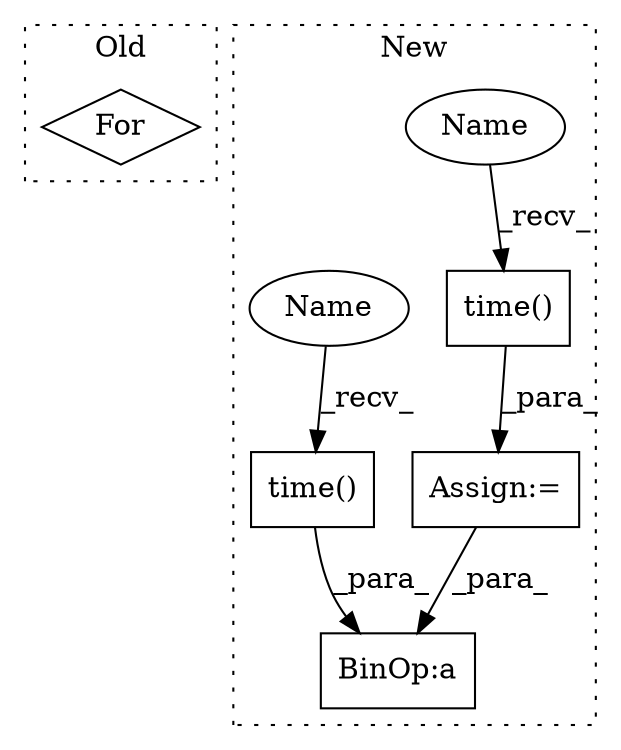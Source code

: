 digraph G {
subgraph cluster0 {
1 [label="For" a="107" s="3492,3535" l="4,10" shape="diamond"];
label = "Old";
style="dotted";
}
subgraph cluster1 {
2 [label="time()" a="75" s="2870" l="11" shape="box"];
3 [label="Assign:=" a="68" s="2867" l="3" shape="box"];
4 [label="time()" a="75" s="4325" l="11" shape="box"];
5 [label="BinOp:a" a="82" s="4336" l="3" shape="box"];
6 [label="Name" a="87" s="2870" l="4" shape="ellipse"];
7 [label="Name" a="87" s="4325" l="4" shape="ellipse"];
label = "New";
style="dotted";
}
2 -> 3 [label="_para_"];
3 -> 5 [label="_para_"];
4 -> 5 [label="_para_"];
6 -> 2 [label="_recv_"];
7 -> 4 [label="_recv_"];
}